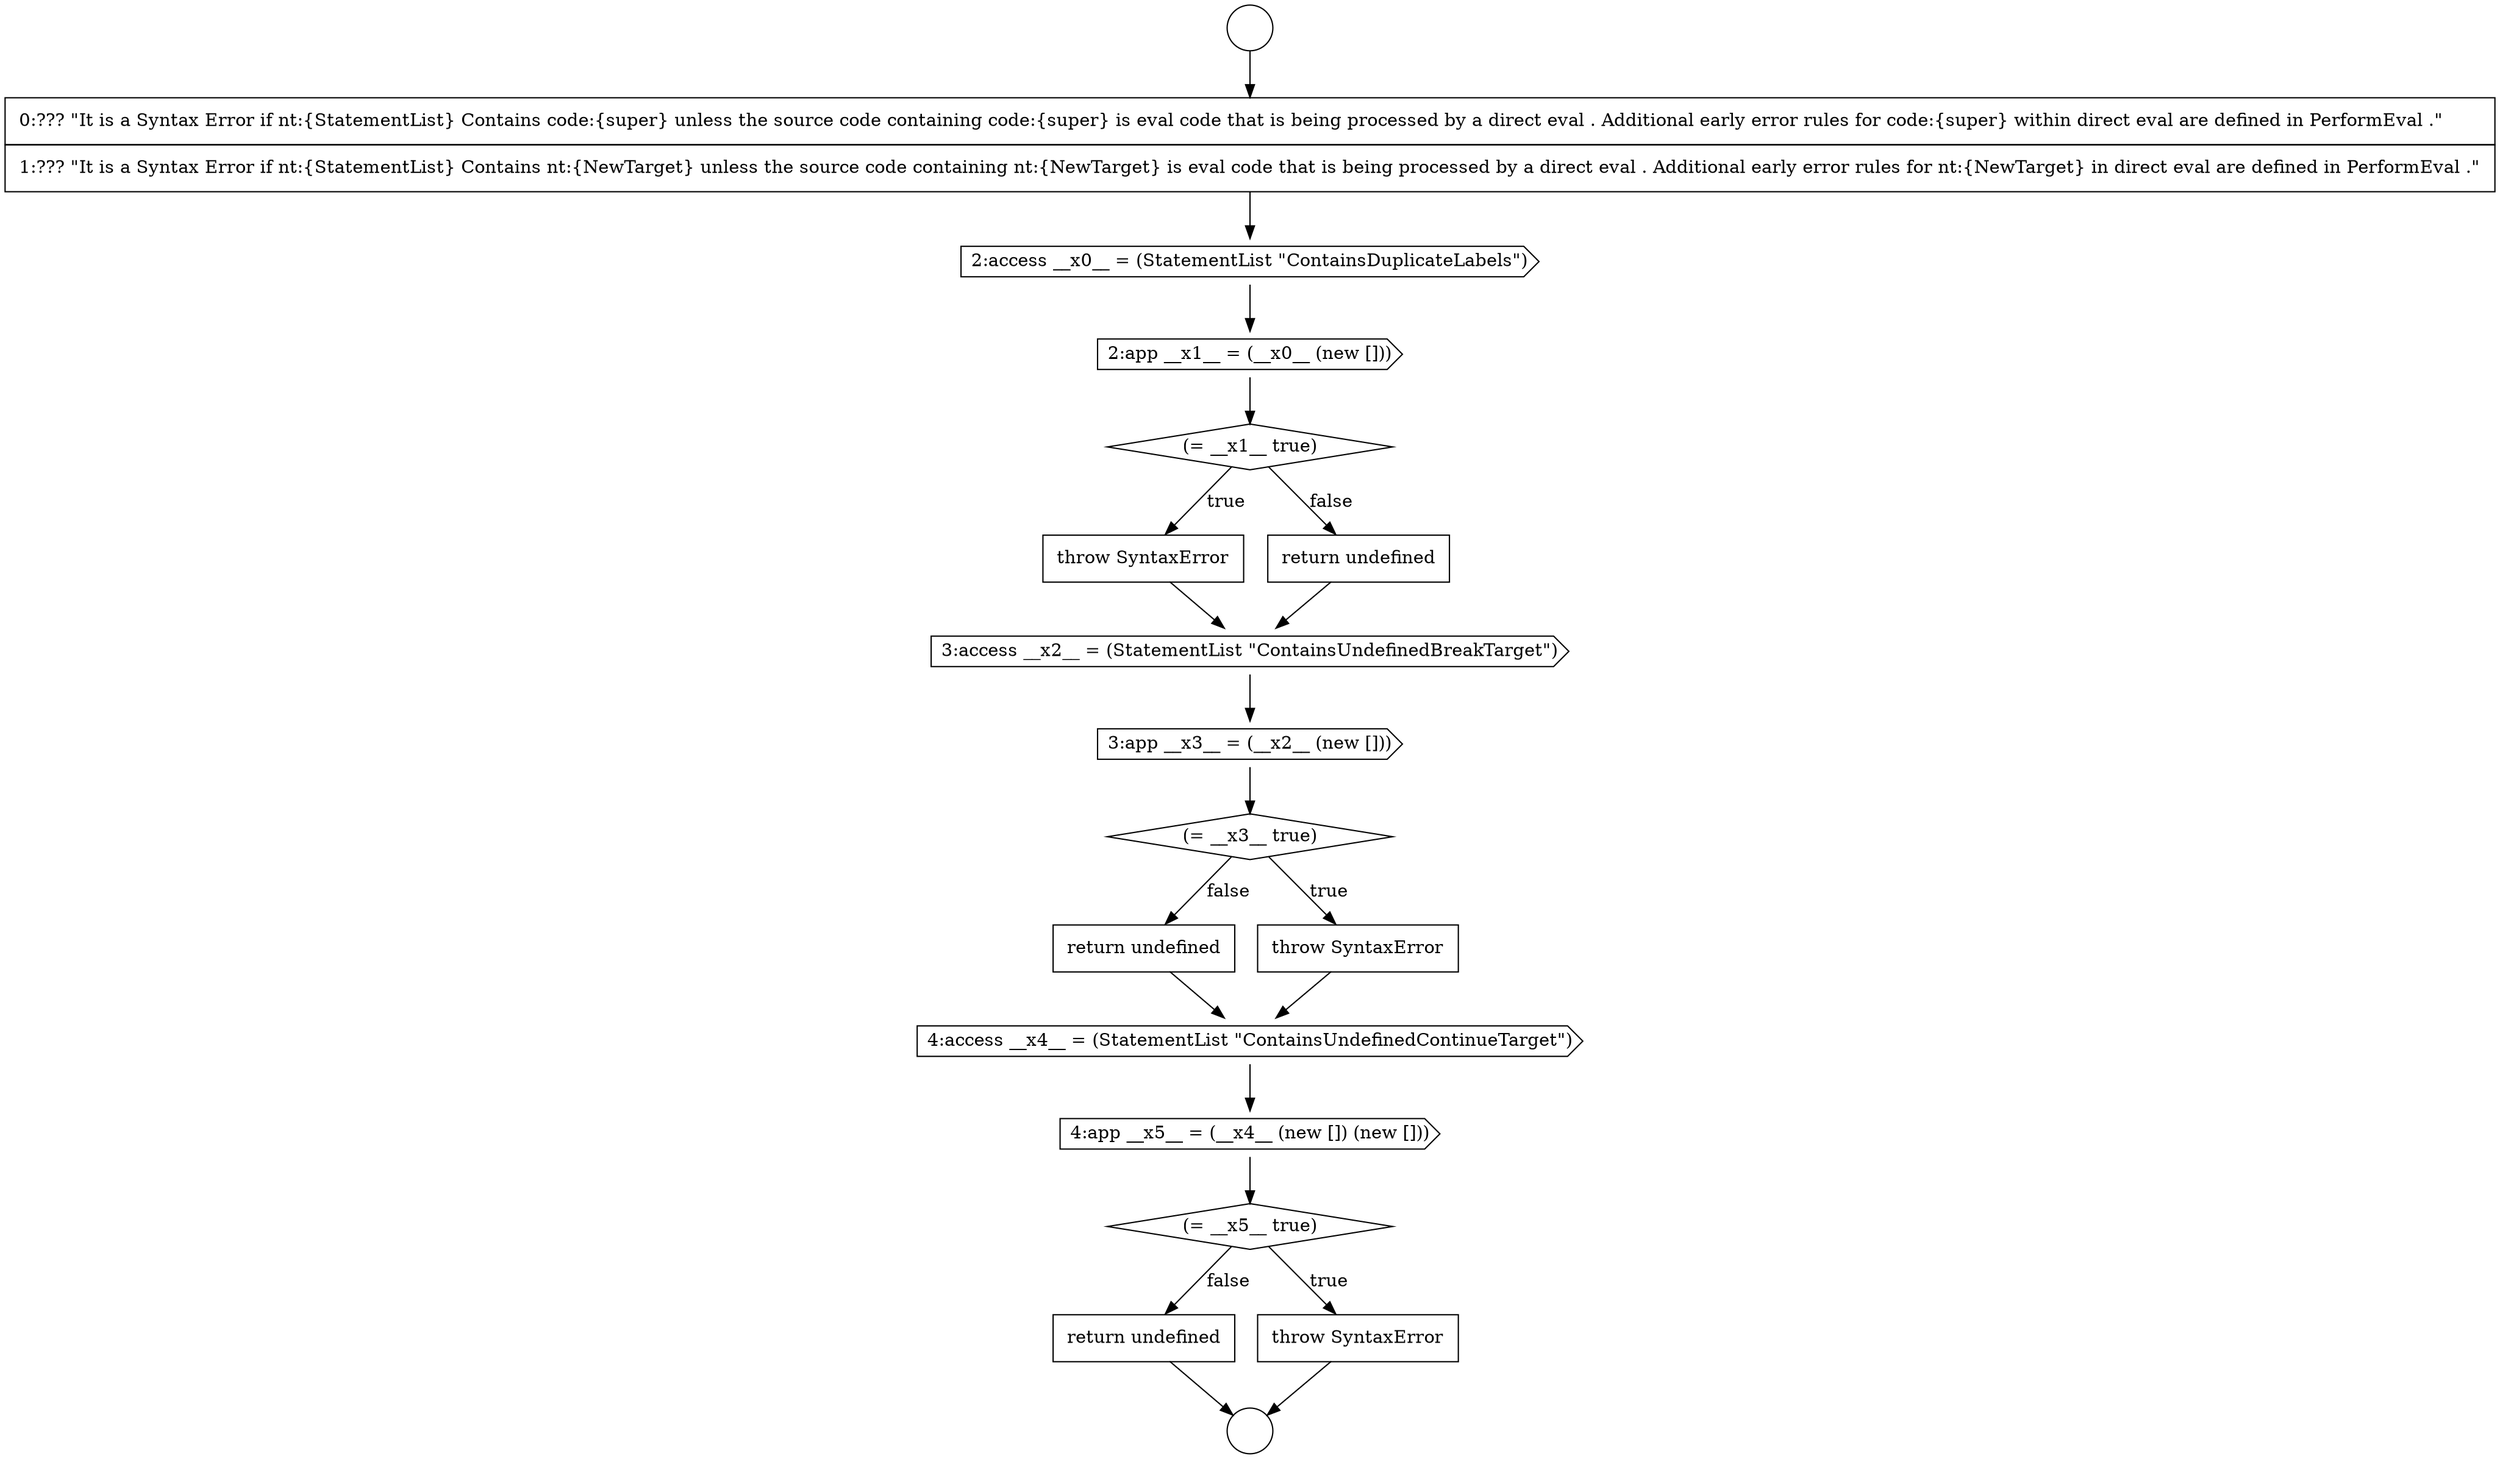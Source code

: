 digraph {
  node20765 [shape=circle label=" " color="black" fillcolor="white" style=filled]
  node20771 [shape=none, margin=0, label=<<font color="black">
    <table border="0" cellborder="1" cellspacing="0" cellpadding="10">
      <tr><td align="left">throw SyntaxError</td></tr>
    </table>
  </font>> color="black" fillcolor="white" style=filled]
  node20774 [shape=cds, label=<<font color="black">3:app __x3__ = (__x2__ (new []))</font>> color="black" fillcolor="white" style=filled]
  node20767 [shape=none, margin=0, label=<<font color="black">
    <table border="0" cellborder="1" cellspacing="0" cellpadding="10">
      <tr><td align="left">0:??? &quot;It is a Syntax Error if nt:{StatementList} Contains code:{super} unless the source code containing code:{super} is eval code that is being processed by a direct eval . Additional early error rules for code:{super} within direct eval are defined in PerformEval .&quot;</td></tr>
      <tr><td align="left">1:??? &quot;It is a Syntax Error if nt:{StatementList} Contains nt:{NewTarget} unless the source code containing nt:{NewTarget} is eval code that is being processed by a direct eval . Additional early error rules for nt:{NewTarget} in direct eval are defined in PerformEval .&quot;</td></tr>
    </table>
  </font>> color="black" fillcolor="white" style=filled]
  node20779 [shape=cds, label=<<font color="black">4:app __x5__ = (__x4__ (new []) (new []))</font>> color="black" fillcolor="white" style=filled]
  node20782 [shape=none, margin=0, label=<<font color="black">
    <table border="0" cellborder="1" cellspacing="0" cellpadding="10">
      <tr><td align="left">return undefined</td></tr>
    </table>
  </font>> color="black" fillcolor="white" style=filled]
  node20768 [shape=cds, label=<<font color="black">2:access __x0__ = (StatementList &quot;ContainsDuplicateLabels&quot;)</font>> color="black" fillcolor="white" style=filled]
  node20769 [shape=cds, label=<<font color="black">2:app __x1__ = (__x0__ (new []))</font>> color="black" fillcolor="white" style=filled]
  node20772 [shape=none, margin=0, label=<<font color="black">
    <table border="0" cellborder="1" cellspacing="0" cellpadding="10">
      <tr><td align="left">return undefined</td></tr>
    </table>
  </font>> color="black" fillcolor="white" style=filled]
  node20777 [shape=none, margin=0, label=<<font color="black">
    <table border="0" cellborder="1" cellspacing="0" cellpadding="10">
      <tr><td align="left">return undefined</td></tr>
    </table>
  </font>> color="black" fillcolor="white" style=filled]
  node20775 [shape=diamond, label=<<font color="black">(= __x3__ true)</font>> color="black" fillcolor="white" style=filled]
  node20781 [shape=none, margin=0, label=<<font color="black">
    <table border="0" cellborder="1" cellspacing="0" cellpadding="10">
      <tr><td align="left">throw SyntaxError</td></tr>
    </table>
  </font>> color="black" fillcolor="white" style=filled]
  node20780 [shape=diamond, label=<<font color="black">(= __x5__ true)</font>> color="black" fillcolor="white" style=filled]
  node20766 [shape=circle label=" " color="black" fillcolor="white" style=filled]
  node20770 [shape=diamond, label=<<font color="black">(= __x1__ true)</font>> color="black" fillcolor="white" style=filled]
  node20773 [shape=cds, label=<<font color="black">3:access __x2__ = (StatementList &quot;ContainsUndefinedBreakTarget&quot;)</font>> color="black" fillcolor="white" style=filled]
  node20776 [shape=none, margin=0, label=<<font color="black">
    <table border="0" cellborder="1" cellspacing="0" cellpadding="10">
      <tr><td align="left">throw SyntaxError</td></tr>
    </table>
  </font>> color="black" fillcolor="white" style=filled]
  node20778 [shape=cds, label=<<font color="black">4:access __x4__ = (StatementList &quot;ContainsUndefinedContinueTarget&quot;)</font>> color="black" fillcolor="white" style=filled]
  node20777 -> node20778 [ color="black"]
  node20774 -> node20775 [ color="black"]
  node20782 -> node20766 [ color="black"]
  node20779 -> node20780 [ color="black"]
  node20775 -> node20776 [label=<<font color="black">true</font>> color="black"]
  node20775 -> node20777 [label=<<font color="black">false</font>> color="black"]
  node20773 -> node20774 [ color="black"]
  node20769 -> node20770 [ color="black"]
  node20765 -> node20767 [ color="black"]
  node20781 -> node20766 [ color="black"]
  node20770 -> node20771 [label=<<font color="black">true</font>> color="black"]
  node20770 -> node20772 [label=<<font color="black">false</font>> color="black"]
  node20768 -> node20769 [ color="black"]
  node20780 -> node20781 [label=<<font color="black">true</font>> color="black"]
  node20780 -> node20782 [label=<<font color="black">false</font>> color="black"]
  node20767 -> node20768 [ color="black"]
  node20776 -> node20778 [ color="black"]
  node20772 -> node20773 [ color="black"]
  node20771 -> node20773 [ color="black"]
  node20778 -> node20779 [ color="black"]
}
